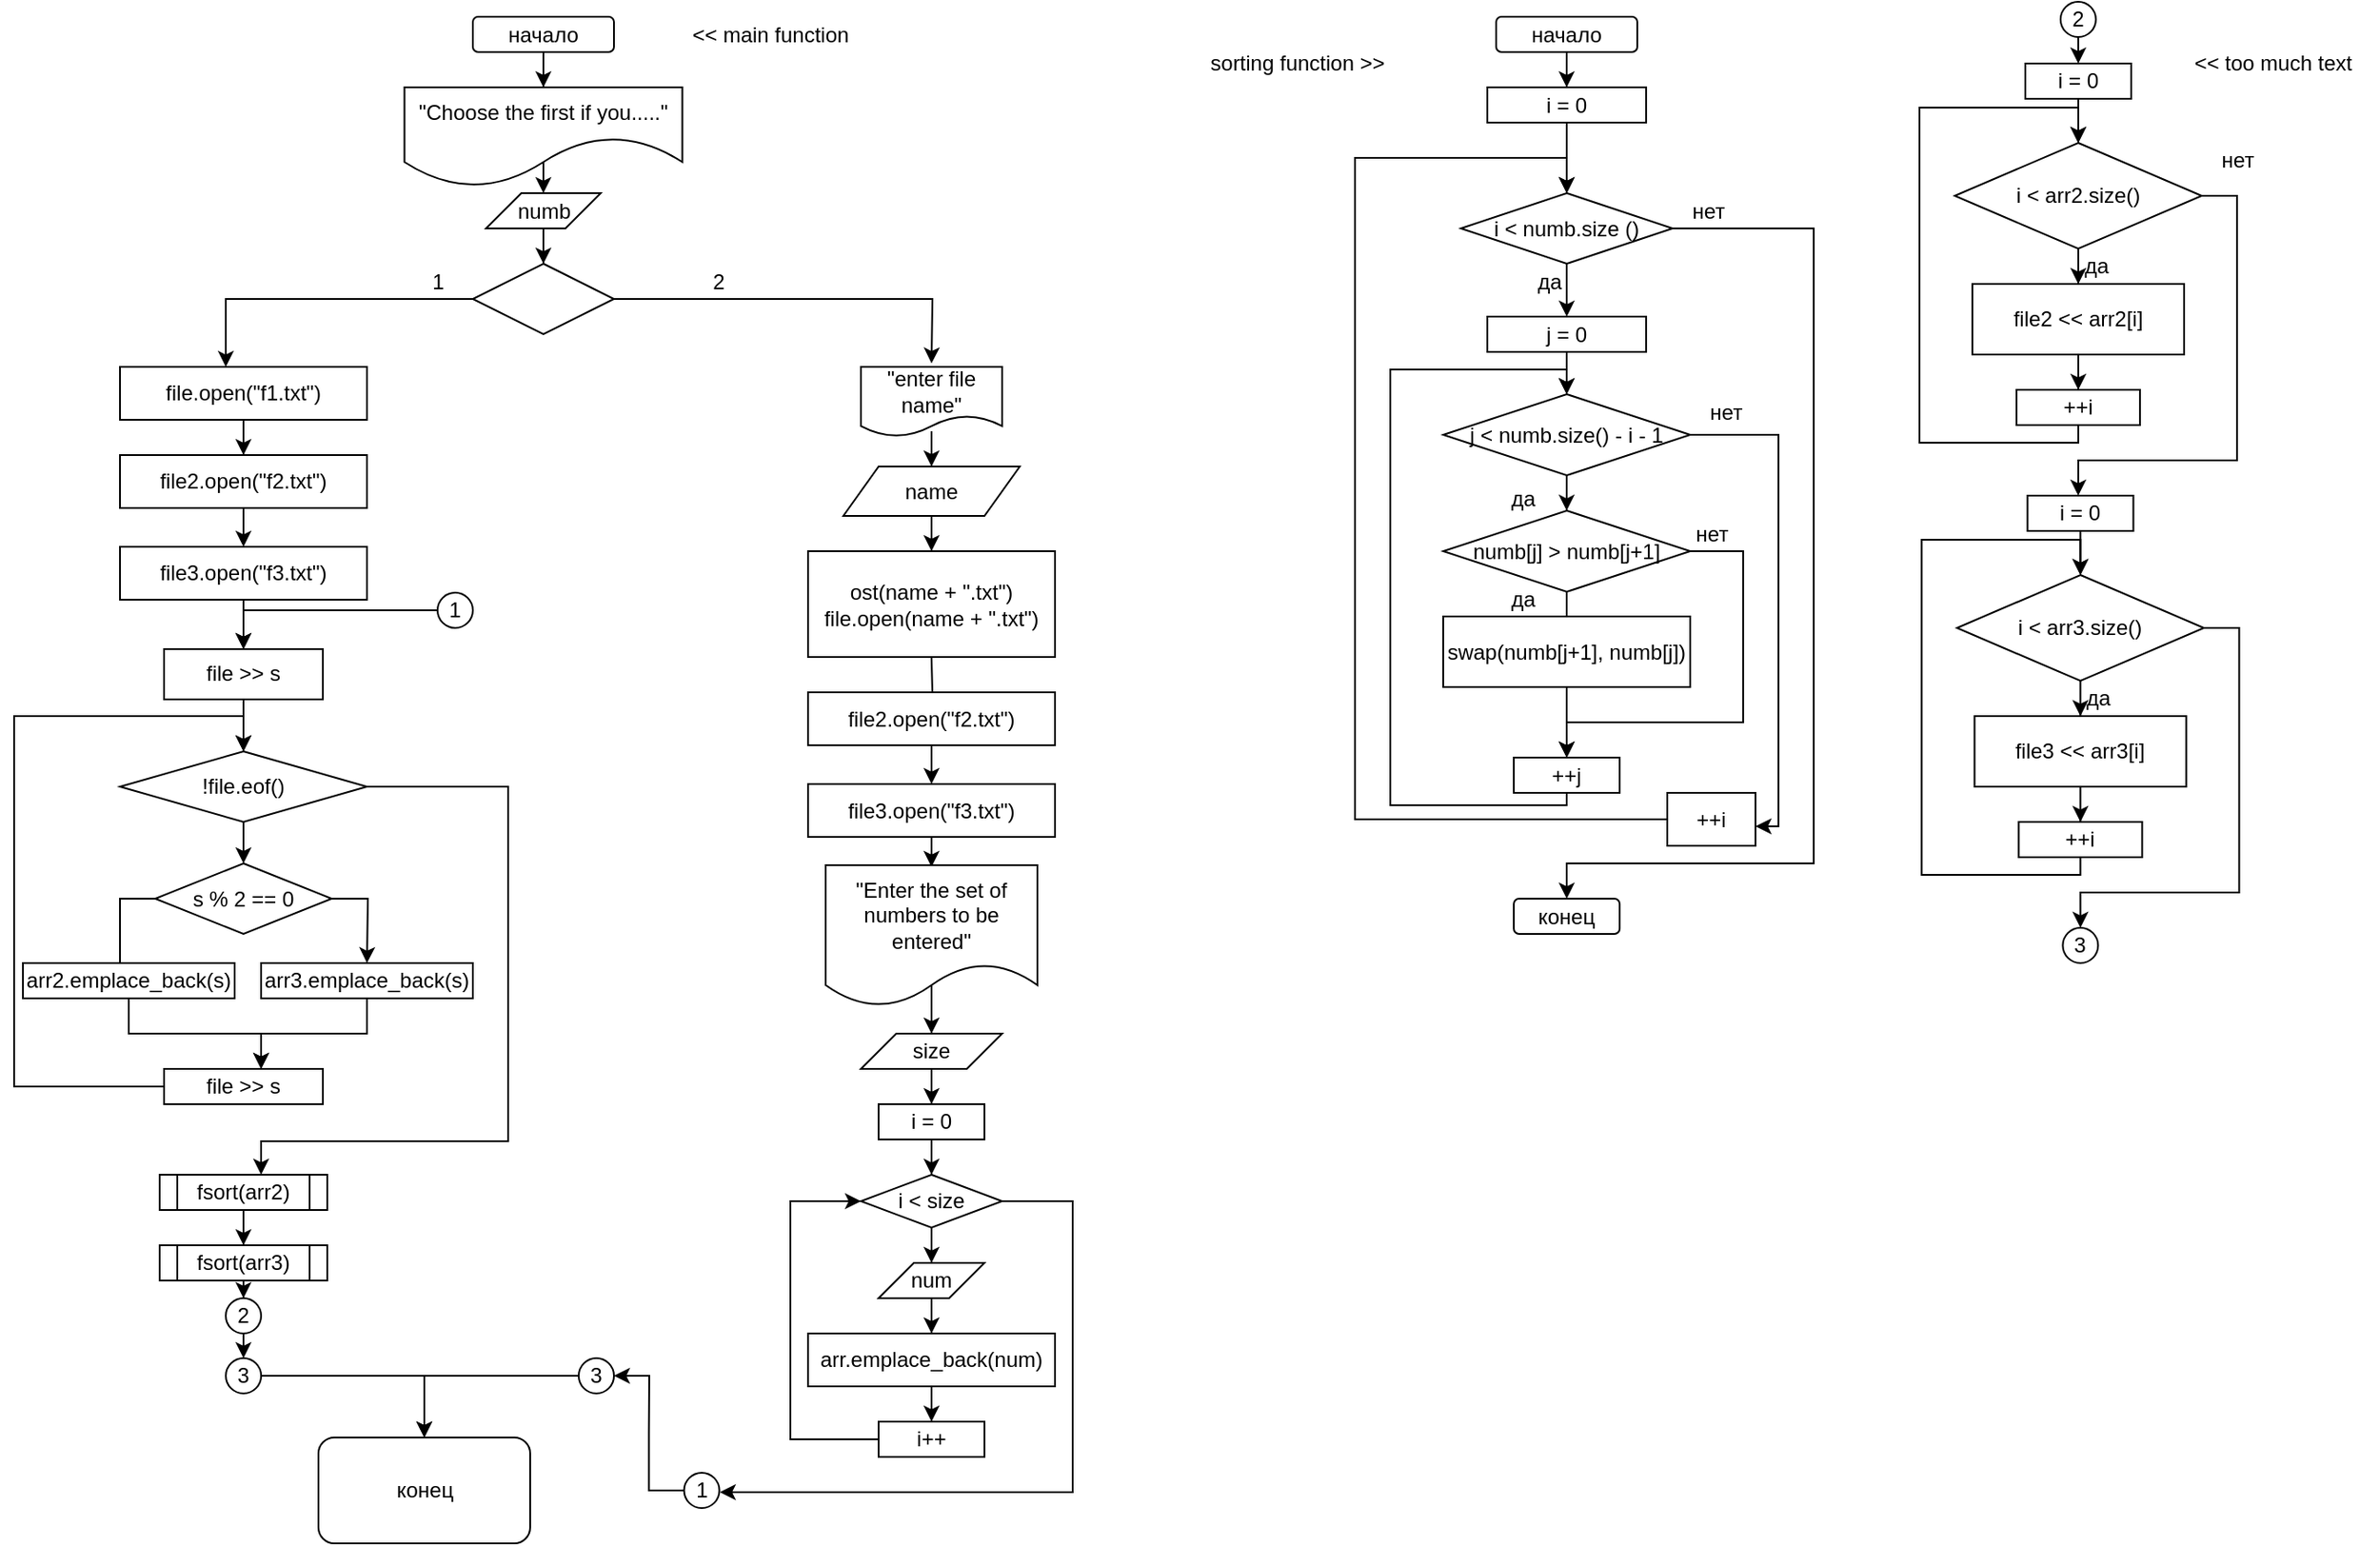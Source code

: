 <mxfile version="17.4.0" type="github">
  <diagram id="C5RBs43oDa-KdzZeNtuy" name="Page-1">
    <mxGraphModel dx="1860" dy="889" grid="1" gridSize="20" guides="1" tooltips="1" connect="1" arrows="1" fold="1" page="1" pageScale="1" pageWidth="827" pageHeight="1169" math="0" shadow="0">
      <root>
        <mxCell id="WIyWlLk6GJQsqaUBKTNV-0" />
        <mxCell id="WIyWlLk6GJQsqaUBKTNV-1" parent="WIyWlLk6GJQsqaUBKTNV-0" />
        <mxCell id="zUhGvFNywTjKuXfnofkF-5" value="" style="edgeStyle=orthogonalEdgeStyle;rounded=0;orthogonalLoop=1;jettySize=auto;html=1;entryX=0.5;entryY=0;entryDx=0;entryDy=0;" parent="WIyWlLk6GJQsqaUBKTNV-1" source="WIyWlLk6GJQsqaUBKTNV-3" target="WG-GIoE7qXhuWjVk6lCx-2" edge="1">
          <mxGeometry relative="1" as="geometry" />
        </mxCell>
        <mxCell id="WIyWlLk6GJQsqaUBKTNV-3" value="&lt;font style=&quot;font-size: 12px&quot;&gt;начало&lt;/font&gt;" style="rounded=1;whiteSpace=wrap;html=1;fontSize=12;glass=0;strokeWidth=1;shadow=0;" parent="WIyWlLk6GJQsqaUBKTNV-1" vertex="1">
          <mxGeometry x="300.01" y="23.5" width="80" height="20" as="geometry" />
        </mxCell>
        <mxCell id="zUhGvFNywTjKuXfnofkF-8" value="" style="edgeStyle=orthogonalEdgeStyle;rounded=0;orthogonalLoop=1;jettySize=auto;html=1;exitX=0.519;exitY=0.706;exitDx=0;exitDy=0;exitPerimeter=0;entryX=0.5;entryY=0;entryDx=0;entryDy=0;" parent="WIyWlLk6GJQsqaUBKTNV-1" source="WG-GIoE7qXhuWjVk6lCx-2" target="zUhGvFNywTjKuXfnofkF-7" edge="1">
          <mxGeometry relative="1" as="geometry">
            <mxPoint x="340" y="123.5" as="targetPoint" />
          </mxGeometry>
        </mxCell>
        <mxCell id="WG-GIoE7qXhuWjVk6lCx-2" value="&quot;Choose the first if you.....&quot;" style="shape=document;whiteSpace=wrap;html=1;boundedLbl=1;fontSize=12;size=0.5;" parent="WIyWlLk6GJQsqaUBKTNV-1" vertex="1">
          <mxGeometry x="261.25" y="63.5" width="157.5" height="56.5" as="geometry" />
        </mxCell>
        <mxCell id="WG-GIoE7qXhuWjVk6lCx-10" value="" style="edgeStyle=orthogonalEdgeStyle;rounded=0;orthogonalLoop=1;jettySize=auto;html=1;fontSize=12;exitX=0.5;exitY=1;exitDx=0;exitDy=0;entryX=0.5;entryY=0;entryDx=0;entryDy=0;" parent="WIyWlLk6GJQsqaUBKTNV-1" source="zUhGvFNywTjKuXfnofkF-6" target="zUhGvFNywTjKuXfnofkF-34" edge="1">
          <mxGeometry relative="1" as="geometry">
            <mxPoint x="170" y="351" as="sourcePoint" />
            <mxPoint x="170" y="380" as="targetPoint" />
            <Array as="points" />
          </mxGeometry>
        </mxCell>
        <mxCell id="WG-GIoE7qXhuWjVk6lCx-46" value="" style="edgeStyle=orthogonalEdgeStyle;rounded=0;orthogonalLoop=1;jettySize=auto;html=1;fontSize=12;" parent="WIyWlLk6GJQsqaUBKTNV-1" source="WG-GIoE7qXhuWjVk6lCx-40" target="WG-GIoE7qXhuWjVk6lCx-45" edge="1">
          <mxGeometry relative="1" as="geometry" />
        </mxCell>
        <mxCell id="WG-GIoE7qXhuWjVk6lCx-40" value="&lt;font style=&quot;font-size: 12px&quot;&gt;начало&lt;/font&gt;" style="rounded=1;whiteSpace=wrap;html=1;fontSize=12;glass=0;strokeWidth=1;shadow=0;" parent="WIyWlLk6GJQsqaUBKTNV-1" vertex="1">
          <mxGeometry x="880.04" y="23.5" width="80" height="20" as="geometry" />
        </mxCell>
        <mxCell id="WG-GIoE7qXhuWjVk6lCx-48" value="" style="edgeStyle=orthogonalEdgeStyle;rounded=0;orthogonalLoop=1;jettySize=auto;html=1;fontSize=12;" parent="WIyWlLk6GJQsqaUBKTNV-1" source="WG-GIoE7qXhuWjVk6lCx-45" target="WG-GIoE7qXhuWjVk6lCx-47" edge="1">
          <mxGeometry relative="1" as="geometry" />
        </mxCell>
        <mxCell id="WG-GIoE7qXhuWjVk6lCx-45" value="i = 0" style="whiteSpace=wrap;html=1;" parent="WIyWlLk6GJQsqaUBKTNV-1" vertex="1">
          <mxGeometry x="875.04" y="63.5" width="90" height="20" as="geometry" />
        </mxCell>
        <mxCell id="WG-GIoE7qXhuWjVk6lCx-50" value="" style="edgeStyle=orthogonalEdgeStyle;rounded=0;orthogonalLoop=1;jettySize=auto;html=1;fontSize=12;entryX=0.5;entryY=0;entryDx=0;entryDy=0;" parent="WIyWlLk6GJQsqaUBKTNV-1" source="WG-GIoE7qXhuWjVk6lCx-47" target="WG-GIoE7qXhuWjVk6lCx-51" edge="1">
          <mxGeometry relative="1" as="geometry">
            <mxPoint x="920.04" y="243.5" as="targetPoint" />
          </mxGeometry>
        </mxCell>
        <mxCell id="WG-GIoE7qXhuWjVk6lCx-52" style="edgeStyle=orthogonalEdgeStyle;rounded=0;orthogonalLoop=1;jettySize=auto;html=1;fontSize=12;entryX=0.5;entryY=0;entryDx=0;entryDy=0;" parent="WIyWlLk6GJQsqaUBKTNV-1" source="WG-GIoE7qXhuWjVk6lCx-47" target="WG-GIoE7qXhuWjVk6lCx-53" edge="1">
          <mxGeometry relative="1" as="geometry">
            <mxPoint x="920.04" y="443.5" as="targetPoint" />
            <Array as="points">
              <mxPoint x="1060.04" y="143.5" />
              <mxPoint x="1060.04" y="503.5" />
              <mxPoint x="920.04" y="503.5" />
            </Array>
          </mxGeometry>
        </mxCell>
        <mxCell id="WG-GIoE7qXhuWjVk6lCx-47" value="i &amp;lt; numb.size ()" style="rhombus;whiteSpace=wrap;html=1;" parent="WIyWlLk6GJQsqaUBKTNV-1" vertex="1">
          <mxGeometry x="860.04" y="123.5" width="120" height="40" as="geometry" />
        </mxCell>
        <mxCell id="WG-GIoE7qXhuWjVk6lCx-55" value="" style="edgeStyle=orthogonalEdgeStyle;rounded=0;orthogonalLoop=1;jettySize=auto;html=1;fontSize=12;" parent="WIyWlLk6GJQsqaUBKTNV-1" source="WG-GIoE7qXhuWjVk6lCx-51" target="WG-GIoE7qXhuWjVk6lCx-54" edge="1">
          <mxGeometry relative="1" as="geometry" />
        </mxCell>
        <mxCell id="WG-GIoE7qXhuWjVk6lCx-51" value="j = 0" style="whiteSpace=wrap;html=1;" parent="WIyWlLk6GJQsqaUBKTNV-1" vertex="1">
          <mxGeometry x="875.04" y="193.5" width="90" height="20" as="geometry" />
        </mxCell>
        <mxCell id="WG-GIoE7qXhuWjVk6lCx-53" value="конец" style="rounded=1;whiteSpace=wrap;html=1;fontSize=12;" parent="WIyWlLk6GJQsqaUBKTNV-1" vertex="1">
          <mxGeometry x="890.04" y="523.5" width="60" height="20" as="geometry" />
        </mxCell>
        <mxCell id="WG-GIoE7qXhuWjVk6lCx-57" value="" style="edgeStyle=orthogonalEdgeStyle;rounded=0;orthogonalLoop=1;jettySize=auto;html=1;fontSize=12;" parent="WIyWlLk6GJQsqaUBKTNV-1" source="WG-GIoE7qXhuWjVk6lCx-54" target="WG-GIoE7qXhuWjVk6lCx-56" edge="1">
          <mxGeometry relative="1" as="geometry" />
        </mxCell>
        <mxCell id="WG-GIoE7qXhuWjVk6lCx-72" style="edgeStyle=orthogonalEdgeStyle;rounded=0;orthogonalLoop=1;jettySize=auto;html=1;exitX=1;exitY=0.5;exitDx=0;exitDy=0;fontSize=12;entryX=0.5;entryY=0;entryDx=0;entryDy=0;startArrow=none;" parent="WIyWlLk6GJQsqaUBKTNV-1" source="WG-GIoE7qXhuWjVk6lCx-73" target="WG-GIoE7qXhuWjVk6lCx-47" edge="1">
          <mxGeometry relative="1" as="geometry">
            <mxPoint x="820.04" y="183.5" as="targetPoint" />
            <Array as="points">
              <mxPoint x="800.04" y="103.5" />
              <mxPoint x="920.04" y="103.5" />
            </Array>
          </mxGeometry>
        </mxCell>
        <mxCell id="WG-GIoE7qXhuWjVk6lCx-76" style="edgeStyle=orthogonalEdgeStyle;rounded=0;orthogonalLoop=1;jettySize=auto;html=1;exitX=1;exitY=0.5;exitDx=0;exitDy=0;fontSize=12;" parent="WIyWlLk6GJQsqaUBKTNV-1" source="WG-GIoE7qXhuWjVk6lCx-54" target="WG-GIoE7qXhuWjVk6lCx-73" edge="1">
          <mxGeometry relative="1" as="geometry">
            <mxPoint x="1040.04" y="483.5" as="targetPoint" />
            <Array as="points">
              <mxPoint x="1040.04" y="260.5" />
              <mxPoint x="1040.04" y="482.5" />
            </Array>
          </mxGeometry>
        </mxCell>
        <mxCell id="WG-GIoE7qXhuWjVk6lCx-54" value="j &amp;lt; numb.size() - i - 1" style="rhombus;whiteSpace=wrap;html=1;" parent="WIyWlLk6GJQsqaUBKTNV-1" vertex="1">
          <mxGeometry x="850.04" y="237.5" width="140" height="46" as="geometry" />
        </mxCell>
        <mxCell id="WG-GIoE7qXhuWjVk6lCx-59" value="" style="edgeStyle=orthogonalEdgeStyle;rounded=0;orthogonalLoop=1;jettySize=auto;html=1;fontSize=12;" parent="WIyWlLk6GJQsqaUBKTNV-1" source="WG-GIoE7qXhuWjVk6lCx-56" edge="1">
          <mxGeometry relative="1" as="geometry">
            <mxPoint x="920.04" y="363.5" as="targetPoint" />
          </mxGeometry>
        </mxCell>
        <mxCell id="WG-GIoE7qXhuWjVk6lCx-62" style="edgeStyle=orthogonalEdgeStyle;rounded=0;orthogonalLoop=1;jettySize=auto;html=1;fontSize=12;" parent="WIyWlLk6GJQsqaUBKTNV-1" source="WG-GIoE7qXhuWjVk6lCx-56" edge="1">
          <mxGeometry relative="1" as="geometry">
            <mxPoint x="920.04" y="443.5" as="targetPoint" />
            <Array as="points">
              <mxPoint x="1020.04" y="326.5" />
              <mxPoint x="1020.04" y="423.5" />
              <mxPoint x="920.04" y="423.5" />
            </Array>
          </mxGeometry>
        </mxCell>
        <mxCell id="WG-GIoE7qXhuWjVk6lCx-56" value="numb[j] &amp;gt; numb[j+1]" style="rhombus;whiteSpace=wrap;html=1;" parent="WIyWlLk6GJQsqaUBKTNV-1" vertex="1">
          <mxGeometry x="850.04" y="303.5" width="140" height="46" as="geometry" />
        </mxCell>
        <mxCell id="WG-GIoE7qXhuWjVk6lCx-61" value="" style="edgeStyle=orthogonalEdgeStyle;rounded=0;orthogonalLoop=1;jettySize=auto;html=1;fontSize=12;" parent="WIyWlLk6GJQsqaUBKTNV-1" source="WG-GIoE7qXhuWjVk6lCx-60" edge="1">
          <mxGeometry relative="1" as="geometry">
            <mxPoint x="920.04" y="443.5" as="targetPoint" />
          </mxGeometry>
        </mxCell>
        <mxCell id="WG-GIoE7qXhuWjVk6lCx-60" value="swap(numb[j+1], numb[j])" style="rounded=0;whiteSpace=wrap;html=1;fontSize=12;" parent="WIyWlLk6GJQsqaUBKTNV-1" vertex="1">
          <mxGeometry x="850.04" y="363.5" width="140" height="40" as="geometry" />
        </mxCell>
        <mxCell id="WG-GIoE7qXhuWjVk6lCx-64" value="нет" style="text;html=1;align=center;verticalAlign=middle;resizable=0;points=[];autosize=1;strokeColor=none;fillColor=none;fontSize=12;" parent="WIyWlLk6GJQsqaUBKTNV-1" vertex="1">
          <mxGeometry x="982.04" y="306.5" width="40" height="20" as="geometry" />
        </mxCell>
        <mxCell id="WG-GIoE7qXhuWjVk6lCx-65" value="нет" style="text;html=1;align=center;verticalAlign=middle;resizable=0;points=[];autosize=1;strokeColor=none;fillColor=none;fontSize=12;" parent="WIyWlLk6GJQsqaUBKTNV-1" vertex="1">
          <mxGeometry x="990.04" y="237.5" width="40" height="20" as="geometry" />
        </mxCell>
        <mxCell id="WG-GIoE7qXhuWjVk6lCx-66" value="нет" style="text;html=1;align=center;verticalAlign=middle;resizable=0;points=[];autosize=1;strokeColor=none;fillColor=none;fontSize=12;" parent="WIyWlLk6GJQsqaUBKTNV-1" vertex="1">
          <mxGeometry x="980.04" y="123.5" width="40" height="20" as="geometry" />
        </mxCell>
        <mxCell id="WG-GIoE7qXhuWjVk6lCx-67" value="да" style="text;html=1;align=center;verticalAlign=middle;resizable=0;points=[];autosize=1;strokeColor=none;fillColor=none;fontSize=12;" parent="WIyWlLk6GJQsqaUBKTNV-1" vertex="1">
          <mxGeometry x="875.04" y="343.5" width="40" height="20" as="geometry" />
        </mxCell>
        <mxCell id="WG-GIoE7qXhuWjVk6lCx-68" value="да" style="text;html=1;align=center;verticalAlign=middle;resizable=0;points=[];autosize=1;strokeColor=none;fillColor=none;fontSize=12;" parent="WIyWlLk6GJQsqaUBKTNV-1" vertex="1">
          <mxGeometry x="875.04" y="286.5" width="40" height="20" as="geometry" />
        </mxCell>
        <mxCell id="WG-GIoE7qXhuWjVk6lCx-69" value="да" style="text;html=1;align=center;verticalAlign=middle;resizable=0;points=[];autosize=1;strokeColor=none;fillColor=none;fontSize=12;" parent="WIyWlLk6GJQsqaUBKTNV-1" vertex="1">
          <mxGeometry x="890.04" y="163.5" width="40" height="20" as="geometry" />
        </mxCell>
        <mxCell id="WG-GIoE7qXhuWjVk6lCx-71" style="edgeStyle=orthogonalEdgeStyle;rounded=0;orthogonalLoop=1;jettySize=auto;html=1;fontSize=12;entryX=0.5;entryY=0;entryDx=0;entryDy=0;" parent="WIyWlLk6GJQsqaUBKTNV-1" target="WG-GIoE7qXhuWjVk6lCx-54" edge="1">
          <mxGeometry relative="1" as="geometry">
            <mxPoint x="820.04" y="310.5" as="targetPoint" />
            <mxPoint x="920.04" y="450.5" as="sourcePoint" />
            <Array as="points">
              <mxPoint x="920.04" y="470.5" />
              <mxPoint x="820.04" y="470.5" />
              <mxPoint x="820.04" y="223.5" />
              <mxPoint x="920.04" y="223.5" />
            </Array>
          </mxGeometry>
        </mxCell>
        <mxCell id="WG-GIoE7qXhuWjVk6lCx-70" value="++j" style="rounded=0;whiteSpace=wrap;html=1;fontSize=12;" parent="WIyWlLk6GJQsqaUBKTNV-1" vertex="1">
          <mxGeometry x="890.04" y="443.5" width="60" height="20" as="geometry" />
        </mxCell>
        <mxCell id="WG-GIoE7qXhuWjVk6lCx-73" value="++i" style="rounded=0;whiteSpace=wrap;html=1;fontSize=12;" parent="WIyWlLk6GJQsqaUBKTNV-1" vertex="1">
          <mxGeometry x="977.04" y="463.5" width="50" height="30" as="geometry" />
        </mxCell>
        <mxCell id="WG-GIoE7qXhuWjVk6lCx-77" value="sorting function &amp;gt;&amp;gt;" style="text;html=1;align=center;verticalAlign=middle;resizable=0;points=[];autosize=1;strokeColor=none;fillColor=none;fontSize=12;" parent="WIyWlLk6GJQsqaUBKTNV-1" vertex="1">
          <mxGeometry x="707" y="40" width="120" height="20" as="geometry" />
        </mxCell>
        <mxCell id="WG-GIoE7qXhuWjVk6lCx-78" value="&amp;lt;&amp;lt; main function&amp;nbsp;" style="text;html=1;align=center;verticalAlign=middle;resizable=0;points=[];autosize=1;strokeColor=none;fillColor=none;fontSize=12;" parent="WIyWlLk6GJQsqaUBKTNV-1" vertex="1">
          <mxGeometry x="410" y="23.5" width="120" height="20" as="geometry" />
        </mxCell>
        <mxCell id="zUhGvFNywTjKuXfnofkF-3" value="" style="edgeStyle=orthogonalEdgeStyle;rounded=0;orthogonalLoop=1;jettySize=auto;html=1;" parent="WIyWlLk6GJQsqaUBKTNV-1" source="zUhGvFNywTjKuXfnofkF-1" target="zUhGvFNywTjKuXfnofkF-2" edge="1">
          <mxGeometry relative="1" as="geometry" />
        </mxCell>
        <mxCell id="zUhGvFNywTjKuXfnofkF-1" value="file.open(&quot;f1.txt&quot;)" style="rounded=0;whiteSpace=wrap;html=1;" parent="WIyWlLk6GJQsqaUBKTNV-1" vertex="1">
          <mxGeometry x="100.01" y="222" width="140" height="30" as="geometry" />
        </mxCell>
        <mxCell id="zUhGvFNywTjKuXfnofkF-4" value="" style="edgeStyle=orthogonalEdgeStyle;rounded=0;orthogonalLoop=1;jettySize=auto;html=1;entryX=0.5;entryY=0;entryDx=0;entryDy=0;" parent="WIyWlLk6GJQsqaUBKTNV-1" source="zUhGvFNywTjKuXfnofkF-2" target="zUhGvFNywTjKuXfnofkF-6" edge="1">
          <mxGeometry relative="1" as="geometry" />
        </mxCell>
        <mxCell id="zUhGvFNywTjKuXfnofkF-2" value="file2.open(&quot;f2.txt&quot;)" style="rounded=0;whiteSpace=wrap;html=1;" parent="WIyWlLk6GJQsqaUBKTNV-1" vertex="1">
          <mxGeometry x="100" y="272" width="140" height="30" as="geometry" />
        </mxCell>
        <mxCell id="zUhGvFNywTjKuXfnofkF-6" value="file3.open(&quot;f3.txt&quot;)" style="rounded=0;whiteSpace=wrap;html=1;" parent="WIyWlLk6GJQsqaUBKTNV-1" vertex="1">
          <mxGeometry x="100.01" y="324" width="140" height="30" as="geometry" />
        </mxCell>
        <mxCell id="zUhGvFNywTjKuXfnofkF-10" value="" style="edgeStyle=orthogonalEdgeStyle;rounded=0;orthogonalLoop=1;jettySize=auto;html=1;" parent="WIyWlLk6GJQsqaUBKTNV-1" source="zUhGvFNywTjKuXfnofkF-7" target="zUhGvFNywTjKuXfnofkF-9" edge="1">
          <mxGeometry relative="1" as="geometry" />
        </mxCell>
        <mxCell id="zUhGvFNywTjKuXfnofkF-7" value="numb" style="shape=parallelogram;perimeter=parallelogramPerimeter;whiteSpace=wrap;html=1;fixedSize=1;" parent="WIyWlLk6GJQsqaUBKTNV-1" vertex="1">
          <mxGeometry x="307.5" y="123.5" width="65" height="20" as="geometry" />
        </mxCell>
        <mxCell id="zUhGvFNywTjKuXfnofkF-12" style="edgeStyle=orthogonalEdgeStyle;rounded=0;orthogonalLoop=1;jettySize=auto;html=1;" parent="WIyWlLk6GJQsqaUBKTNV-1" source="zUhGvFNywTjKuXfnofkF-9" target="zUhGvFNywTjKuXfnofkF-1" edge="1">
          <mxGeometry relative="1" as="geometry">
            <mxPoint x="240" y="203.5" as="targetPoint" />
            <Array as="points">
              <mxPoint x="160" y="183" />
            </Array>
          </mxGeometry>
        </mxCell>
        <mxCell id="zUhGvFNywTjKuXfnofkF-14" style="edgeStyle=orthogonalEdgeStyle;rounded=0;orthogonalLoop=1;jettySize=auto;html=1;" parent="WIyWlLk6GJQsqaUBKTNV-1" source="zUhGvFNywTjKuXfnofkF-9" edge="1">
          <mxGeometry relative="1" as="geometry">
            <mxPoint x="560" y="220" as="targetPoint" />
          </mxGeometry>
        </mxCell>
        <mxCell id="zUhGvFNywTjKuXfnofkF-9" value="" style="rhombus;whiteSpace=wrap;html=1;" parent="WIyWlLk6GJQsqaUBKTNV-1" vertex="1">
          <mxGeometry x="300" y="163.5" width="80" height="40" as="geometry" />
        </mxCell>
        <mxCell id="zUhGvFNywTjKuXfnofkF-13" value="1" style="text;html=1;align=center;verticalAlign=middle;resizable=0;points=[];autosize=1;strokeColor=none;fillColor=none;" parent="WIyWlLk6GJQsqaUBKTNV-1" vertex="1">
          <mxGeometry x="260" y="163.5" width="40" height="20" as="geometry" />
        </mxCell>
        <mxCell id="zUhGvFNywTjKuXfnofkF-15" value="2" style="text;html=1;align=center;verticalAlign=middle;resizable=0;points=[];autosize=1;strokeColor=none;fillColor=none;" parent="WIyWlLk6GJQsqaUBKTNV-1" vertex="1">
          <mxGeometry x="418.75" y="163.5" width="40" height="20" as="geometry" />
        </mxCell>
        <mxCell id="zUhGvFNywTjKuXfnofkF-28" value="" style="edgeStyle=orthogonalEdgeStyle;rounded=0;orthogonalLoop=1;jettySize=auto;html=1;fontSize=12;exitX=0.5;exitY=1;exitDx=0;exitDy=0;" parent="WIyWlLk6GJQsqaUBKTNV-1" source="zUhGvFNywTjKuXfnofkF-33" edge="1">
          <mxGeometry relative="1" as="geometry">
            <mxPoint x="559.99" y="485.5" as="sourcePoint" />
            <mxPoint x="559.99" y="505.5" as="targetPoint" />
          </mxGeometry>
        </mxCell>
        <mxCell id="zUhGvFNywTjKuXfnofkF-29" value="" style="edgeStyle=orthogonalEdgeStyle;rounded=0;orthogonalLoop=1;jettySize=auto;html=1;" parent="WIyWlLk6GJQsqaUBKTNV-1" target="zUhGvFNywTjKuXfnofkF-32" edge="1">
          <mxGeometry relative="1" as="geometry">
            <mxPoint x="559.99" y="386.5" as="sourcePoint" />
          </mxGeometry>
        </mxCell>
        <mxCell id="zUhGvFNywTjKuXfnofkF-31" value="" style="edgeStyle=orthogonalEdgeStyle;rounded=0;orthogonalLoop=1;jettySize=auto;html=1;entryX=0.5;entryY=0;entryDx=0;entryDy=0;" parent="WIyWlLk6GJQsqaUBKTNV-1" source="zUhGvFNywTjKuXfnofkF-32" target="zUhGvFNywTjKuXfnofkF-33" edge="1">
          <mxGeometry relative="1" as="geometry" />
        </mxCell>
        <mxCell id="zUhGvFNywTjKuXfnofkF-32" value="file2.open(&quot;f2.txt&quot;)" style="rounded=0;whiteSpace=wrap;html=1;" parent="WIyWlLk6GJQsqaUBKTNV-1" vertex="1">
          <mxGeometry x="489.99" y="406.5" width="140" height="30" as="geometry" />
        </mxCell>
        <mxCell id="zUhGvFNywTjKuXfnofkF-33" value="file3.open(&quot;f3.txt&quot;)" style="rounded=0;whiteSpace=wrap;html=1;" parent="WIyWlLk6GJQsqaUBKTNV-1" vertex="1">
          <mxGeometry x="490" y="458.5" width="140" height="30" as="geometry" />
        </mxCell>
        <mxCell id="zUhGvFNywTjKuXfnofkF-36" value="" style="edgeStyle=orthogonalEdgeStyle;rounded=0;orthogonalLoop=1;jettySize=auto;html=1;" parent="WIyWlLk6GJQsqaUBKTNV-1" source="zUhGvFNywTjKuXfnofkF-34" target="zUhGvFNywTjKuXfnofkF-35" edge="1">
          <mxGeometry relative="1" as="geometry" />
        </mxCell>
        <mxCell id="zUhGvFNywTjKuXfnofkF-34" value="file &amp;gt;&amp;gt; s" style="rounded=0;whiteSpace=wrap;html=1;" parent="WIyWlLk6GJQsqaUBKTNV-1" vertex="1">
          <mxGeometry x="125" y="382" width="90.01" height="28.5" as="geometry" />
        </mxCell>
        <mxCell id="zUhGvFNywTjKuXfnofkF-38" value="" style="edgeStyle=orthogonalEdgeStyle;rounded=0;orthogonalLoop=1;jettySize=auto;html=1;" parent="WIyWlLk6GJQsqaUBKTNV-1" source="zUhGvFNywTjKuXfnofkF-35" target="zUhGvFNywTjKuXfnofkF-37" edge="1">
          <mxGeometry relative="1" as="geometry" />
        </mxCell>
        <mxCell id="zUhGvFNywTjKuXfnofkF-47" style="edgeStyle=orthogonalEdgeStyle;rounded=0;orthogonalLoop=1;jettySize=auto;html=1;exitX=1;exitY=0.5;exitDx=0;exitDy=0;" parent="WIyWlLk6GJQsqaUBKTNV-1" source="zUhGvFNywTjKuXfnofkF-35" edge="1">
          <mxGeometry relative="1" as="geometry">
            <mxPoint x="180" y="680" as="targetPoint" />
            <Array as="points">
              <mxPoint x="320" y="460" />
              <mxPoint x="320" y="661" />
            </Array>
          </mxGeometry>
        </mxCell>
        <mxCell id="zUhGvFNywTjKuXfnofkF-35" value="!file.eof()" style="rhombus;whiteSpace=wrap;html=1;rounded=0;" parent="WIyWlLk6GJQsqaUBKTNV-1" vertex="1">
          <mxGeometry x="100" y="440" width="140" height="40" as="geometry" />
        </mxCell>
        <mxCell id="zUhGvFNywTjKuXfnofkF-39" style="edgeStyle=orthogonalEdgeStyle;rounded=0;orthogonalLoop=1;jettySize=auto;html=1;" parent="WIyWlLk6GJQsqaUBKTNV-1" source="zUhGvFNywTjKuXfnofkF-37" edge="1">
          <mxGeometry relative="1" as="geometry">
            <mxPoint x="100" y="560" as="targetPoint" />
          </mxGeometry>
        </mxCell>
        <mxCell id="zUhGvFNywTjKuXfnofkF-40" style="edgeStyle=orthogonalEdgeStyle;rounded=0;orthogonalLoop=1;jettySize=auto;html=1;" parent="WIyWlLk6GJQsqaUBKTNV-1" source="zUhGvFNywTjKuXfnofkF-37" edge="1">
          <mxGeometry relative="1" as="geometry">
            <mxPoint x="240" y="560" as="targetPoint" />
          </mxGeometry>
        </mxCell>
        <mxCell id="zUhGvFNywTjKuXfnofkF-37" value="s % 2 == 0" style="rhombus;whiteSpace=wrap;html=1;rounded=0;" parent="WIyWlLk6GJQsqaUBKTNV-1" vertex="1">
          <mxGeometry x="120" y="503.5" width="100" height="40" as="geometry" />
        </mxCell>
        <mxCell id="zUhGvFNywTjKuXfnofkF-43" style="edgeStyle=orthogonalEdgeStyle;rounded=0;orthogonalLoop=1;jettySize=auto;html=1;" parent="WIyWlLk6GJQsqaUBKTNV-1" source="zUhGvFNywTjKuXfnofkF-41" edge="1">
          <mxGeometry relative="1" as="geometry">
            <mxPoint x="180" y="620" as="targetPoint" />
            <Array as="points">
              <mxPoint x="105" y="600" />
              <mxPoint x="180" y="600" />
              <mxPoint x="180" y="620" />
            </Array>
          </mxGeometry>
        </mxCell>
        <mxCell id="zUhGvFNywTjKuXfnofkF-41" value="arr2.emplace_back(s)" style="rounded=0;whiteSpace=wrap;html=1;" parent="WIyWlLk6GJQsqaUBKTNV-1" vertex="1">
          <mxGeometry x="45" y="560" width="120" height="20" as="geometry" />
        </mxCell>
        <mxCell id="zUhGvFNywTjKuXfnofkF-44" style="edgeStyle=orthogonalEdgeStyle;rounded=0;orthogonalLoop=1;jettySize=auto;html=1;" parent="WIyWlLk6GJQsqaUBKTNV-1" source="zUhGvFNywTjKuXfnofkF-42" edge="1">
          <mxGeometry relative="1" as="geometry">
            <mxPoint x="180" y="620" as="targetPoint" />
            <Array as="points">
              <mxPoint x="240" y="600" />
              <mxPoint x="180" y="600" />
              <mxPoint x="180" y="620" />
            </Array>
          </mxGeometry>
        </mxCell>
        <mxCell id="zUhGvFNywTjKuXfnofkF-42" value="arr3.emplace_back(s)" style="rounded=0;whiteSpace=wrap;html=1;" parent="WIyWlLk6GJQsqaUBKTNV-1" vertex="1">
          <mxGeometry x="180.01" y="560" width="120" height="20" as="geometry" />
        </mxCell>
        <mxCell id="zUhGvFNywTjKuXfnofkF-46" style="edgeStyle=orthogonalEdgeStyle;rounded=0;orthogonalLoop=1;jettySize=auto;html=1;" parent="WIyWlLk6GJQsqaUBKTNV-1" source="zUhGvFNywTjKuXfnofkF-45" target="zUhGvFNywTjKuXfnofkF-35" edge="1">
          <mxGeometry relative="1" as="geometry">
            <Array as="points">
              <mxPoint x="40" y="630" />
              <mxPoint x="40" y="420" />
              <mxPoint x="170" y="420" />
            </Array>
          </mxGeometry>
        </mxCell>
        <mxCell id="zUhGvFNywTjKuXfnofkF-45" value="file &amp;gt;&amp;gt; s" style="rounded=0;whiteSpace=wrap;html=1;" parent="WIyWlLk6GJQsqaUBKTNV-1" vertex="1">
          <mxGeometry x="125.01" y="620" width="90.01" height="20" as="geometry" />
        </mxCell>
        <mxCell id="zUhGvFNywTjKuXfnofkF-50" value="" style="edgeStyle=orthogonalEdgeStyle;rounded=0;orthogonalLoop=1;jettySize=auto;html=1;" parent="WIyWlLk6GJQsqaUBKTNV-1" source="zUhGvFNywTjKuXfnofkF-48" target="zUhGvFNywTjKuXfnofkF-49" edge="1">
          <mxGeometry relative="1" as="geometry" />
        </mxCell>
        <mxCell id="zUhGvFNywTjKuXfnofkF-48" value="fsort(arr2)" style="rounded=0;whiteSpace=wrap;html=1;" parent="WIyWlLk6GJQsqaUBKTNV-1" vertex="1">
          <mxGeometry x="127.49" y="680" width="85.01" height="20" as="geometry" />
        </mxCell>
        <mxCell id="zUhGvFNywTjKuXfnofkF-49" value="fsort(arr3)" style="rounded=0;whiteSpace=wrap;html=1;" parent="WIyWlLk6GJQsqaUBKTNV-1" vertex="1">
          <mxGeometry x="127.51" y="720" width="85.01" height="20" as="geometry" />
        </mxCell>
        <mxCell id="zUhGvFNywTjKuXfnofkF-53" value="" style="edgeStyle=orthogonalEdgeStyle;rounded=0;orthogonalLoop=1;jettySize=auto;html=1;" parent="WIyWlLk6GJQsqaUBKTNV-1" source="zUhGvFNywTjKuXfnofkF-51" target="zUhGvFNywTjKuXfnofkF-52" edge="1">
          <mxGeometry relative="1" as="geometry" />
        </mxCell>
        <mxCell id="zUhGvFNywTjKuXfnofkF-51" value="&quot;enter file name&quot;" style="shape=document;whiteSpace=wrap;html=1;boundedLbl=1;" parent="WIyWlLk6GJQsqaUBKTNV-1" vertex="1">
          <mxGeometry x="520" y="222" width="80.01" height="39.5" as="geometry" />
        </mxCell>
        <mxCell id="zUhGvFNywTjKuXfnofkF-56" value="" style="edgeStyle=orthogonalEdgeStyle;rounded=0;orthogonalLoop=1;jettySize=auto;html=1;" parent="WIyWlLk6GJQsqaUBKTNV-1" source="zUhGvFNywTjKuXfnofkF-52" target="zUhGvFNywTjKuXfnofkF-54" edge="1">
          <mxGeometry relative="1" as="geometry" />
        </mxCell>
        <mxCell id="zUhGvFNywTjKuXfnofkF-52" value="name" style="shape=parallelogram;perimeter=parallelogramPerimeter;whiteSpace=wrap;html=1;fixedSize=1;" parent="WIyWlLk6GJQsqaUBKTNV-1" vertex="1">
          <mxGeometry x="510" y="278.5" width="100.01" height="28" as="geometry" />
        </mxCell>
        <mxCell id="zUhGvFNywTjKuXfnofkF-54" value="&lt;div&gt;ost(name + &quot;.txt&quot;)&lt;/div&gt;&lt;div&gt;&lt;span&gt;file.open(name + &quot;.txt&quot;)&lt;/span&gt;&lt;/div&gt;" style="rounded=0;whiteSpace=wrap;html=1;" parent="WIyWlLk6GJQsqaUBKTNV-1" vertex="1">
          <mxGeometry x="490" y="326.5" width="140" height="60" as="geometry" />
        </mxCell>
        <mxCell id="zUhGvFNywTjKuXfnofkF-60" value="" style="edgeStyle=orthogonalEdgeStyle;rounded=0;orthogonalLoop=1;jettySize=auto;html=1;exitX=0.5;exitY=0.849;exitDx=0;exitDy=0;exitPerimeter=0;" parent="WIyWlLk6GJQsqaUBKTNV-1" source="zUhGvFNywTjKuXfnofkF-57" target="zUhGvFNywTjKuXfnofkF-58" edge="1">
          <mxGeometry relative="1" as="geometry">
            <mxPoint x="560" y="580" as="sourcePoint" />
          </mxGeometry>
        </mxCell>
        <mxCell id="zUhGvFNywTjKuXfnofkF-57" value="&quot;Enter the set of numbers to be entered&quot;" style="shape=document;whiteSpace=wrap;html=1;boundedLbl=1;" parent="WIyWlLk6GJQsqaUBKTNV-1" vertex="1">
          <mxGeometry x="500" y="504.5" width="120" height="80" as="geometry" />
        </mxCell>
        <mxCell id="zUhGvFNywTjKuXfnofkF-67" value="" style="edgeStyle=orthogonalEdgeStyle;rounded=0;orthogonalLoop=1;jettySize=auto;html=1;" parent="WIyWlLk6GJQsqaUBKTNV-1" source="zUhGvFNywTjKuXfnofkF-58" target="zUhGvFNywTjKuXfnofkF-66" edge="1">
          <mxGeometry relative="1" as="geometry" />
        </mxCell>
        <mxCell id="zUhGvFNywTjKuXfnofkF-58" value="size" style="shape=parallelogram;perimeter=parallelogramPerimeter;whiteSpace=wrap;html=1;fixedSize=1;" parent="WIyWlLk6GJQsqaUBKTNV-1" vertex="1">
          <mxGeometry x="520" y="600" width="80" height="20" as="geometry" />
        </mxCell>
        <mxCell id="zUhGvFNywTjKuXfnofkF-64" value="" style="endArrow=classic;html=1;rounded=0;entryX=0.5;entryY=0;entryDx=0;entryDy=0;" parent="WIyWlLk6GJQsqaUBKTNV-1" target="zUhGvFNywTjKuXfnofkF-34" edge="1">
          <mxGeometry width="50" height="50" relative="1" as="geometry">
            <mxPoint x="280" y="360" as="sourcePoint" />
            <mxPoint x="290" y="340" as="targetPoint" />
            <Array as="points">
              <mxPoint x="170" y="360" />
            </Array>
          </mxGeometry>
        </mxCell>
        <mxCell id="zUhGvFNywTjKuXfnofkF-65" value="1" style="ellipse;whiteSpace=wrap;html=1;aspect=fixed;" parent="WIyWlLk6GJQsqaUBKTNV-1" vertex="1">
          <mxGeometry x="280.01" y="350" width="20" height="20" as="geometry" />
        </mxCell>
        <mxCell id="zUhGvFNywTjKuXfnofkF-69" value="" style="edgeStyle=orthogonalEdgeStyle;rounded=0;orthogonalLoop=1;jettySize=auto;html=1;" parent="WIyWlLk6GJQsqaUBKTNV-1" source="zUhGvFNywTjKuXfnofkF-66" target="zUhGvFNywTjKuXfnofkF-68" edge="1">
          <mxGeometry relative="1" as="geometry" />
        </mxCell>
        <mxCell id="zUhGvFNywTjKuXfnofkF-66" value="i = 0" style="whiteSpace=wrap;html=1;" parent="WIyWlLk6GJQsqaUBKTNV-1" vertex="1">
          <mxGeometry x="529.99" y="640" width="60" height="20" as="geometry" />
        </mxCell>
        <mxCell id="zUhGvFNywTjKuXfnofkF-71" value="" style="edgeStyle=orthogonalEdgeStyle;rounded=0;orthogonalLoop=1;jettySize=auto;html=1;" parent="WIyWlLk6GJQsqaUBKTNV-1" source="zUhGvFNywTjKuXfnofkF-68" target="zUhGvFNywTjKuXfnofkF-70" edge="1">
          <mxGeometry relative="1" as="geometry" />
        </mxCell>
        <mxCell id="zUhGvFNywTjKuXfnofkF-77" style="edgeStyle=orthogonalEdgeStyle;rounded=0;orthogonalLoop=1;jettySize=auto;html=1;" parent="WIyWlLk6GJQsqaUBKTNV-1" source="zUhGvFNywTjKuXfnofkF-68" edge="1">
          <mxGeometry relative="1" as="geometry">
            <mxPoint x="440" y="860" as="targetPoint" />
            <Array as="points">
              <mxPoint x="640" y="695" />
              <mxPoint x="640" y="860" />
              <mxPoint x="560" y="860" />
            </Array>
          </mxGeometry>
        </mxCell>
        <mxCell id="zUhGvFNywTjKuXfnofkF-68" value="i &amp;lt; size" style="rhombus;whiteSpace=wrap;html=1;" parent="WIyWlLk6GJQsqaUBKTNV-1" vertex="1">
          <mxGeometry x="519.99" y="680" width="80" height="30" as="geometry" />
        </mxCell>
        <mxCell id="zUhGvFNywTjKuXfnofkF-73" value="" style="edgeStyle=orthogonalEdgeStyle;rounded=0;orthogonalLoop=1;jettySize=auto;html=1;" parent="WIyWlLk6GJQsqaUBKTNV-1" source="zUhGvFNywTjKuXfnofkF-70" target="zUhGvFNywTjKuXfnofkF-72" edge="1">
          <mxGeometry relative="1" as="geometry" />
        </mxCell>
        <mxCell id="zUhGvFNywTjKuXfnofkF-70" value="num" style="shape=parallelogram;perimeter=parallelogramPerimeter;whiteSpace=wrap;html=1;fixedSize=1;" parent="WIyWlLk6GJQsqaUBKTNV-1" vertex="1">
          <mxGeometry x="529.99" y="730" width="59.99" height="20" as="geometry" />
        </mxCell>
        <mxCell id="zUhGvFNywTjKuXfnofkF-75" value="" style="edgeStyle=orthogonalEdgeStyle;rounded=0;orthogonalLoop=1;jettySize=auto;html=1;" parent="WIyWlLk6GJQsqaUBKTNV-1" source="zUhGvFNywTjKuXfnofkF-72" target="zUhGvFNywTjKuXfnofkF-74" edge="1">
          <mxGeometry relative="1" as="geometry" />
        </mxCell>
        <mxCell id="zUhGvFNywTjKuXfnofkF-72" value="arr.emplace_back(num)" style="whiteSpace=wrap;html=1;" parent="WIyWlLk6GJQsqaUBKTNV-1" vertex="1">
          <mxGeometry x="489.98" y="770" width="140.01" height="30" as="geometry" />
        </mxCell>
        <mxCell id="zUhGvFNywTjKuXfnofkF-76" style="edgeStyle=orthogonalEdgeStyle;rounded=0;orthogonalLoop=1;jettySize=auto;html=1;entryX=0;entryY=0.5;entryDx=0;entryDy=0;" parent="WIyWlLk6GJQsqaUBKTNV-1" source="zUhGvFNywTjKuXfnofkF-74" target="zUhGvFNywTjKuXfnofkF-68" edge="1">
          <mxGeometry relative="1" as="geometry">
            <mxPoint x="460" y="700" as="targetPoint" />
            <Array as="points">
              <mxPoint x="480" y="830" />
              <mxPoint x="480" y="695" />
            </Array>
          </mxGeometry>
        </mxCell>
        <mxCell id="zUhGvFNywTjKuXfnofkF-74" value="i++" style="whiteSpace=wrap;html=1;" parent="WIyWlLk6GJQsqaUBKTNV-1" vertex="1">
          <mxGeometry x="530" y="820" width="60.01" height="20" as="geometry" />
        </mxCell>
        <mxCell id="AZDiQZOVhgo6CnWe1Yxe-0" value="&lt;span&gt;fsort(arr2)&lt;/span&gt;" style="shape=process;whiteSpace=wrap;html=1;backgroundOutline=1;" vertex="1" parent="WIyWlLk6GJQsqaUBKTNV-1">
          <mxGeometry x="122.49" y="680" width="95" height="20" as="geometry" />
        </mxCell>
        <mxCell id="AZDiQZOVhgo6CnWe1Yxe-66" style="edgeStyle=orthogonalEdgeStyle;rounded=0;orthogonalLoop=1;jettySize=auto;html=1;" edge="1" parent="WIyWlLk6GJQsqaUBKTNV-1" source="AZDiQZOVhgo6CnWe1Yxe-1" target="AZDiQZOVhgo6CnWe1Yxe-57">
          <mxGeometry relative="1" as="geometry" />
        </mxCell>
        <mxCell id="AZDiQZOVhgo6CnWe1Yxe-1" value="&lt;span&gt;fsort(arr3)&lt;/span&gt;" style="shape=process;whiteSpace=wrap;html=1;backgroundOutline=1;" vertex="1" parent="WIyWlLk6GJQsqaUBKTNV-1">
          <mxGeometry x="122.49" y="720" width="95" height="20" as="geometry" />
        </mxCell>
        <mxCell id="AZDiQZOVhgo6CnWe1Yxe-5" value="" style="edgeStyle=orthogonalEdgeStyle;rounded=0;orthogonalLoop=1;jettySize=auto;html=1;" edge="1" parent="WIyWlLk6GJQsqaUBKTNV-1" source="AZDiQZOVhgo6CnWe1Yxe-3" target="AZDiQZOVhgo6CnWe1Yxe-4">
          <mxGeometry relative="1" as="geometry" />
        </mxCell>
        <mxCell id="AZDiQZOVhgo6CnWe1Yxe-21" style="edgeStyle=orthogonalEdgeStyle;rounded=0;orthogonalLoop=1;jettySize=auto;html=1;entryX=0.5;entryY=0;entryDx=0;entryDy=0;exitX=1;exitY=0.5;exitDx=0;exitDy=0;" edge="1" parent="WIyWlLk6GJQsqaUBKTNV-1" source="AZDiQZOVhgo6CnWe1Yxe-4">
          <mxGeometry relative="1" as="geometry">
            <mxPoint x="1209.97" y="295" as="targetPoint" />
            <Array as="points">
              <mxPoint x="1299.96" y="125" />
              <mxPoint x="1299.96" y="275" />
              <mxPoint x="1209.96" y="275" />
            </Array>
          </mxGeometry>
        </mxCell>
        <mxCell id="AZDiQZOVhgo6CnWe1Yxe-3" value="i = 0" style="whiteSpace=wrap;html=1;" vertex="1" parent="WIyWlLk6GJQsqaUBKTNV-1">
          <mxGeometry x="1179.96" y="50" width="60" height="20" as="geometry" />
        </mxCell>
        <mxCell id="AZDiQZOVhgo6CnWe1Yxe-7" value="" style="edgeStyle=orthogonalEdgeStyle;rounded=0;orthogonalLoop=1;jettySize=auto;html=1;" edge="1" parent="WIyWlLk6GJQsqaUBKTNV-1" source="AZDiQZOVhgo6CnWe1Yxe-4" target="AZDiQZOVhgo6CnWe1Yxe-6">
          <mxGeometry relative="1" as="geometry" />
        </mxCell>
        <mxCell id="AZDiQZOVhgo6CnWe1Yxe-4" value="i &amp;lt; arr2.size()" style="rhombus;whiteSpace=wrap;html=1;" vertex="1" parent="WIyWlLk6GJQsqaUBKTNV-1">
          <mxGeometry x="1139.96" y="95" width="140" height="60" as="geometry" />
        </mxCell>
        <mxCell id="AZDiQZOVhgo6CnWe1Yxe-11" value="" style="edgeStyle=orthogonalEdgeStyle;rounded=0;orthogonalLoop=1;jettySize=auto;html=1;" edge="1" parent="WIyWlLk6GJQsqaUBKTNV-1" source="AZDiQZOVhgo6CnWe1Yxe-6" target="AZDiQZOVhgo6CnWe1Yxe-10">
          <mxGeometry relative="1" as="geometry" />
        </mxCell>
        <mxCell id="AZDiQZOVhgo6CnWe1Yxe-6" value="file2 &amp;lt;&amp;lt; arr2[i]" style="whiteSpace=wrap;html=1;" vertex="1" parent="WIyWlLk6GJQsqaUBKTNV-1">
          <mxGeometry x="1149.95" y="175" width="120" height="40" as="geometry" />
        </mxCell>
        <mxCell id="AZDiQZOVhgo6CnWe1Yxe-12" style="edgeStyle=orthogonalEdgeStyle;rounded=0;orthogonalLoop=1;jettySize=auto;html=1;entryX=0.5;entryY=0;entryDx=0;entryDy=0;" edge="1" parent="WIyWlLk6GJQsqaUBKTNV-1" source="AZDiQZOVhgo6CnWe1Yxe-10" target="AZDiQZOVhgo6CnWe1Yxe-4">
          <mxGeometry relative="1" as="geometry">
            <mxPoint x="1099.96" y="115" as="targetPoint" />
            <Array as="points">
              <mxPoint x="1119.96" y="265" />
              <mxPoint x="1119.96" y="75" />
              <mxPoint x="1209.96" y="75" />
            </Array>
          </mxGeometry>
        </mxCell>
        <mxCell id="AZDiQZOVhgo6CnWe1Yxe-10" value="++i" style="whiteSpace=wrap;html=1;" vertex="1" parent="WIyWlLk6GJQsqaUBKTNV-1">
          <mxGeometry x="1174.96" y="235" width="69.99" height="20" as="geometry" />
        </mxCell>
        <mxCell id="AZDiQZOVhgo6CnWe1Yxe-22" value="нет" style="text;html=1;align=center;verticalAlign=middle;resizable=0;points=[];autosize=1;strokeColor=none;fillColor=none;" vertex="1" parent="WIyWlLk6GJQsqaUBKTNV-1">
          <mxGeometry x="1279.96" y="95" width="40" height="20" as="geometry" />
        </mxCell>
        <mxCell id="AZDiQZOVhgo6CnWe1Yxe-23" value="да" style="text;html=1;align=center;verticalAlign=middle;resizable=0;points=[];autosize=1;strokeColor=none;fillColor=none;" vertex="1" parent="WIyWlLk6GJQsqaUBKTNV-1">
          <mxGeometry x="1199.96" y="155" width="40" height="20" as="geometry" />
        </mxCell>
        <mxCell id="AZDiQZOVhgo6CnWe1Yxe-24" value="" style="edgeStyle=orthogonalEdgeStyle;rounded=0;orthogonalLoop=1;jettySize=auto;html=1;" edge="1" parent="WIyWlLk6GJQsqaUBKTNV-1" source="AZDiQZOVhgo6CnWe1Yxe-26" target="AZDiQZOVhgo6CnWe1Yxe-28">
          <mxGeometry relative="1" as="geometry" />
        </mxCell>
        <mxCell id="AZDiQZOVhgo6CnWe1Yxe-25" style="edgeStyle=orthogonalEdgeStyle;rounded=0;orthogonalLoop=1;jettySize=auto;html=1;entryX=0.5;entryY=0;entryDx=0;entryDy=0;exitX=1;exitY=0.5;exitDx=0;exitDy=0;" edge="1" parent="WIyWlLk6GJQsqaUBKTNV-1" source="AZDiQZOVhgo6CnWe1Yxe-28">
          <mxGeometry relative="1" as="geometry">
            <mxPoint x="1211.22" y="540" as="targetPoint" />
            <Array as="points">
              <mxPoint x="1301.21" y="370" />
              <mxPoint x="1301.21" y="520" />
              <mxPoint x="1211.21" y="520" />
            </Array>
          </mxGeometry>
        </mxCell>
        <mxCell id="AZDiQZOVhgo6CnWe1Yxe-26" value="i = 0" style="whiteSpace=wrap;html=1;" vertex="1" parent="WIyWlLk6GJQsqaUBKTNV-1">
          <mxGeometry x="1181.21" y="295" width="60" height="20" as="geometry" />
        </mxCell>
        <mxCell id="AZDiQZOVhgo6CnWe1Yxe-27" value="" style="edgeStyle=orthogonalEdgeStyle;rounded=0;orthogonalLoop=1;jettySize=auto;html=1;" edge="1" parent="WIyWlLk6GJQsqaUBKTNV-1" source="AZDiQZOVhgo6CnWe1Yxe-28" target="AZDiQZOVhgo6CnWe1Yxe-30">
          <mxGeometry relative="1" as="geometry" />
        </mxCell>
        <mxCell id="AZDiQZOVhgo6CnWe1Yxe-28" value="i &amp;lt; arr3.size()" style="rhombus;whiteSpace=wrap;html=1;" vertex="1" parent="WIyWlLk6GJQsqaUBKTNV-1">
          <mxGeometry x="1141.21" y="340" width="140" height="60" as="geometry" />
        </mxCell>
        <mxCell id="AZDiQZOVhgo6CnWe1Yxe-29" value="" style="edgeStyle=orthogonalEdgeStyle;rounded=0;orthogonalLoop=1;jettySize=auto;html=1;" edge="1" parent="WIyWlLk6GJQsqaUBKTNV-1" source="AZDiQZOVhgo6CnWe1Yxe-30" target="AZDiQZOVhgo6CnWe1Yxe-32">
          <mxGeometry relative="1" as="geometry" />
        </mxCell>
        <mxCell id="AZDiQZOVhgo6CnWe1Yxe-30" value="file3 &amp;lt;&amp;lt; arr3[i]" style="whiteSpace=wrap;html=1;" vertex="1" parent="WIyWlLk6GJQsqaUBKTNV-1">
          <mxGeometry x="1151.2" y="420" width="120" height="40" as="geometry" />
        </mxCell>
        <mxCell id="AZDiQZOVhgo6CnWe1Yxe-31" style="edgeStyle=orthogonalEdgeStyle;rounded=0;orthogonalLoop=1;jettySize=auto;html=1;entryX=0.5;entryY=0;entryDx=0;entryDy=0;" edge="1" parent="WIyWlLk6GJQsqaUBKTNV-1" source="AZDiQZOVhgo6CnWe1Yxe-32" target="AZDiQZOVhgo6CnWe1Yxe-28">
          <mxGeometry relative="1" as="geometry">
            <mxPoint x="1101.21" y="360" as="targetPoint" />
            <Array as="points">
              <mxPoint x="1121.21" y="510" />
              <mxPoint x="1121.21" y="320" />
              <mxPoint x="1211.21" y="320" />
            </Array>
          </mxGeometry>
        </mxCell>
        <mxCell id="AZDiQZOVhgo6CnWe1Yxe-32" value="++i" style="whiteSpace=wrap;html=1;" vertex="1" parent="WIyWlLk6GJQsqaUBKTNV-1">
          <mxGeometry x="1176.21" y="480" width="69.99" height="20" as="geometry" />
        </mxCell>
        <mxCell id="AZDiQZOVhgo6CnWe1Yxe-34" value="да" style="text;html=1;align=center;verticalAlign=middle;resizable=0;points=[];autosize=1;strokeColor=none;fillColor=none;" vertex="1" parent="WIyWlLk6GJQsqaUBKTNV-1">
          <mxGeometry x="1201.21" y="400" width="40" height="20" as="geometry" />
        </mxCell>
        <mxCell id="AZDiQZOVhgo6CnWe1Yxe-40" style="edgeStyle=orthogonalEdgeStyle;rounded=0;orthogonalLoop=1;jettySize=auto;html=1;entryX=0.5;entryY=0;entryDx=0;entryDy=0;" edge="1" parent="WIyWlLk6GJQsqaUBKTNV-1" source="AZDiQZOVhgo6CnWe1Yxe-39" target="AZDiQZOVhgo6CnWe1Yxe-3">
          <mxGeometry relative="1" as="geometry">
            <Array as="points">
              <mxPoint x="1209.92" y="50" />
              <mxPoint x="1209.92" y="50" />
            </Array>
          </mxGeometry>
        </mxCell>
        <mxCell id="AZDiQZOVhgo6CnWe1Yxe-39" value="2" style="ellipse;whiteSpace=wrap;html=1;aspect=fixed;" vertex="1" parent="WIyWlLk6GJQsqaUBKTNV-1">
          <mxGeometry x="1199.95" y="15" width="20" height="20" as="geometry" />
        </mxCell>
        <mxCell id="AZDiQZOVhgo6CnWe1Yxe-43" value="3" style="ellipse;whiteSpace=wrap;html=1;aspect=fixed;" vertex="1" parent="WIyWlLk6GJQsqaUBKTNV-1">
          <mxGeometry x="1201.21" y="540" width="20" height="20" as="geometry" />
        </mxCell>
        <mxCell id="AZDiQZOVhgo6CnWe1Yxe-62" style="edgeStyle=orthogonalEdgeStyle;rounded=0;orthogonalLoop=1;jettySize=auto;html=1;entryX=1;entryY=0.5;entryDx=0;entryDy=0;" edge="1" parent="WIyWlLk6GJQsqaUBKTNV-1" source="AZDiQZOVhgo6CnWe1Yxe-58" target="AZDiQZOVhgo6CnWe1Yxe-59">
          <mxGeometry relative="1" as="geometry" />
        </mxCell>
        <mxCell id="AZDiQZOVhgo6CnWe1Yxe-58" value="1" style="ellipse;whiteSpace=wrap;html=1;aspect=fixed;" vertex="1" parent="WIyWlLk6GJQsqaUBKTNV-1">
          <mxGeometry x="419.75" y="849" width="20" height="20" as="geometry" />
        </mxCell>
        <mxCell id="AZDiQZOVhgo6CnWe1Yxe-68" style="edgeStyle=orthogonalEdgeStyle;rounded=0;orthogonalLoop=1;jettySize=auto;html=1;" edge="1" parent="WIyWlLk6GJQsqaUBKTNV-1" source="AZDiQZOVhgo6CnWe1Yxe-59" target="AZDiQZOVhgo6CnWe1Yxe-63">
          <mxGeometry relative="1" as="geometry" />
        </mxCell>
        <mxCell id="AZDiQZOVhgo6CnWe1Yxe-59" value="3" style="ellipse;whiteSpace=wrap;html=1;aspect=fixed;" vertex="1" parent="WIyWlLk6GJQsqaUBKTNV-1">
          <mxGeometry x="360.01" y="784" width="20" height="20" as="geometry" />
        </mxCell>
        <mxCell id="AZDiQZOVhgo6CnWe1Yxe-64" style="edgeStyle=orthogonalEdgeStyle;rounded=0;orthogonalLoop=1;jettySize=auto;html=1;entryX=0.5;entryY=0;entryDx=0;entryDy=0;" edge="1" parent="WIyWlLk6GJQsqaUBKTNV-1" source="AZDiQZOVhgo6CnWe1Yxe-60" target="AZDiQZOVhgo6CnWe1Yxe-63">
          <mxGeometry relative="1" as="geometry" />
        </mxCell>
        <mxCell id="AZDiQZOVhgo6CnWe1Yxe-60" value="3" style="ellipse;whiteSpace=wrap;html=1;aspect=fixed;" vertex="1" parent="WIyWlLk6GJQsqaUBKTNV-1">
          <mxGeometry x="160.01" y="784" width="20" height="20" as="geometry" />
        </mxCell>
        <mxCell id="AZDiQZOVhgo6CnWe1Yxe-63" value="конец" style="rounded=1;whiteSpace=wrap;html=1;" vertex="1" parent="WIyWlLk6GJQsqaUBKTNV-1">
          <mxGeometry x="212.5" y="829" width="120" height="60" as="geometry" />
        </mxCell>
        <mxCell id="AZDiQZOVhgo6CnWe1Yxe-67" style="edgeStyle=orthogonalEdgeStyle;rounded=0;orthogonalLoop=1;jettySize=auto;html=1;exitX=0.5;exitY=1;exitDx=0;exitDy=0;entryX=0.5;entryY=0;entryDx=0;entryDy=0;" edge="1" parent="WIyWlLk6GJQsqaUBKTNV-1" source="AZDiQZOVhgo6CnWe1Yxe-57" target="AZDiQZOVhgo6CnWe1Yxe-60">
          <mxGeometry relative="1" as="geometry">
            <mxPoint x="170.089" y="780" as="targetPoint" />
          </mxGeometry>
        </mxCell>
        <mxCell id="AZDiQZOVhgo6CnWe1Yxe-57" value="2" style="ellipse;whiteSpace=wrap;html=1;aspect=fixed;" vertex="1" parent="WIyWlLk6GJQsqaUBKTNV-1">
          <mxGeometry x="159.99" y="750" width="20" height="20" as="geometry" />
        </mxCell>
        <mxCell id="AZDiQZOVhgo6CnWe1Yxe-70" value="&amp;lt;&amp;lt; too much text" style="text;html=1;align=center;verticalAlign=middle;resizable=0;points=[];autosize=1;strokeColor=none;fillColor=none;" vertex="1" parent="WIyWlLk6GJQsqaUBKTNV-1">
          <mxGeometry x="1260" y="40" width="120" height="20" as="geometry" />
        </mxCell>
      </root>
    </mxGraphModel>
  </diagram>
</mxfile>
